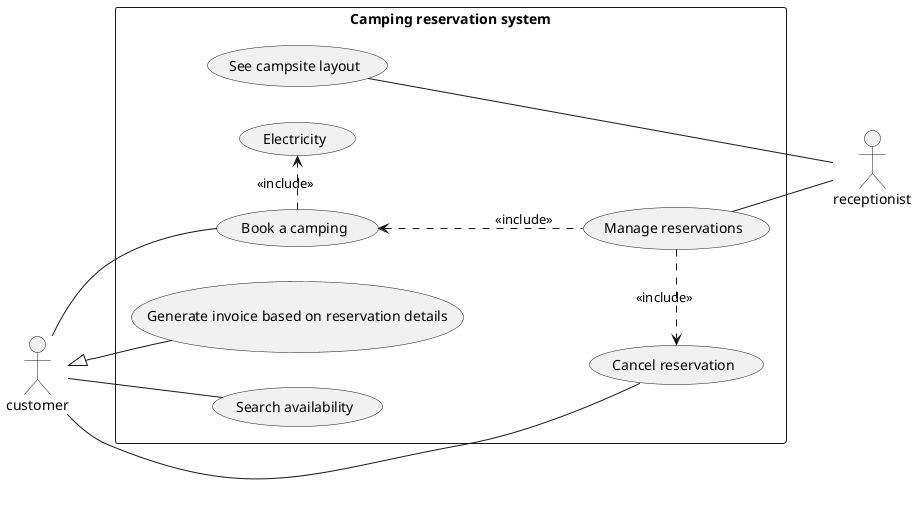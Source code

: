 @startuml
left to right direction
skinparam packageStyle rectangle
actor customer
actor receptionist
rectangle "Camping reservation system" {
  customer <|-- (Generate invoice based on reservation details)
  customer -- (Search availability)
  customer -- (Book a camping)
  (Book a camping) .> (Electricity) : <<include>>
  (Manage reservations) -- receptionist
  (Manage reservations) .> (Cancel reservation) : <<include>>
  (Manage reservations) -up.> (Book a camping) : <<include>>
  customer -- (Cancel reservation)
  (See campsite layout) -- receptionist
}
@enduml
